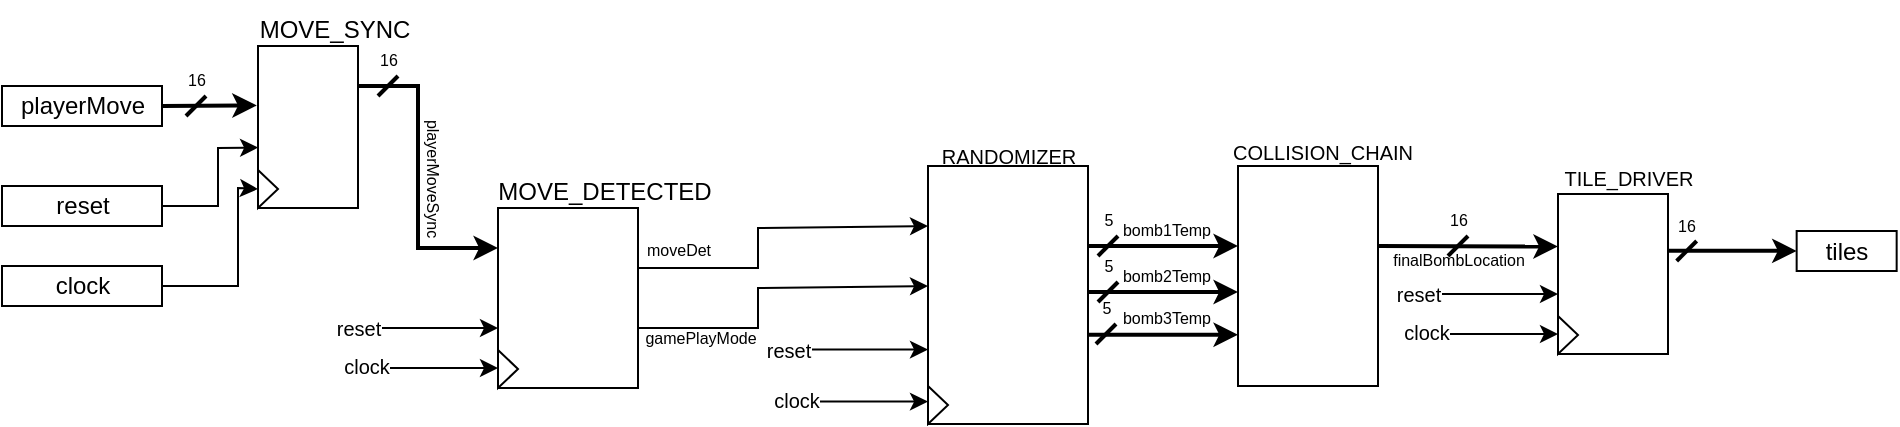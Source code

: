 <mxfile>
    <diagram id="KhUCfNvhIDTQsZcqQasR" name="Page-1">
        <mxGraphModel dx="1810" dy="1298" grid="1" gridSize="10" guides="1" tooltips="1" connect="1" arrows="1" fold="1" page="1" pageScale="1" pageWidth="1169" pageHeight="827" background="none" math="0" shadow="0">
            <root>
                <mxCell id="0"/>
                <mxCell id="1" parent="0"/>
                <mxCell id="163" style="edgeStyle=none;html=1;exitX=0;exitY=0;exitDx=80;exitDy=10;exitPerimeter=0;entryX=-0.012;entryY=0.367;entryDx=0;entryDy=0;entryPerimeter=0;strokeWidth=2;" parent="1" source="2" target="162" edge="1">
                    <mxGeometry relative="1" as="geometry"/>
                </mxCell>
                <mxCell id="2" value="playerMove" style="externalPins=0;recursiveResize=0;shadow=0;dashed=0;align=center;html=1;strokeWidth=1;shape=mxgraph.rtl.abstract.entity;container=1;collapsible=0;kind=input;drawPins=0;left=0;right=1;bottom=0;top=0;" parent="1" vertex="1">
                    <mxGeometry x="111" y="350" width="80" height="20" as="geometry"/>
                </mxCell>
                <mxCell id="3" value="tiles" style="externalPins=0;recursiveResize=0;shadow=0;dashed=0;align=center;html=1;strokeWidth=1;shape=mxgraph.rtl.abstract.entity;container=1;collapsible=0;kind=input;drawPins=0;left=0;right=1;bottom=0;top=0;" parent="1" vertex="1">
                    <mxGeometry x="1008.33" y="422.5" width="50" height="20" as="geometry"/>
                </mxCell>
                <mxCell id="176" style="edgeStyle=none;html=1;exitX=0;exitY=0;exitDx=80;exitDy=40;exitPerimeter=0;entryX=0;entryY=0.364;entryDx=0;entryDy=0;entryPerimeter=0;strokeWidth=2;" edge="1" parent="1" source="4" target="175">
                    <mxGeometry relative="1" as="geometry"/>
                </mxCell>
                <mxCell id="181" value="&lt;font style=&quot;font-size: 8px;&quot;&gt;bomb1Temp&lt;/font&gt;" style="edgeLabel;html=1;align=center;verticalAlign=middle;resizable=0;points=[];" vertex="1" connectable="0" parent="176">
                    <mxGeometry x="0.093" y="1" relative="1" as="geometry">
                        <mxPoint x="-2" y="-8" as="offset"/>
                    </mxGeometry>
                </mxCell>
                <mxCell id="4" value="" style="externalPins=0;recursiveResize=0;shadow=0;dashed=0;align=center;html=1;strokeWidth=1;shape=mxgraph.rtl.abstract.entity;container=1;collapsible=0;kind=sequential;drawPins=0;left=3;right=2;bottom=0;top=0;" parent="1" vertex="1">
                    <mxGeometry x="574.0" y="390" width="80" height="129" as="geometry"/>
                </mxCell>
                <mxCell id="53" value="" style="triangle;whiteSpace=wrap;html=1;strokeWidth=1;fontSize=10;fillColor=none;" parent="4" vertex="1">
                    <mxGeometry y="110" width="10" height="19" as="geometry"/>
                </mxCell>
                <mxCell id="160" style="edgeStyle=none;rounded=0;html=1;exitX=0.996;exitY=0.354;exitDx=0;exitDy=0;exitPerimeter=0;strokeWidth=2;fontSize=8;" parent="1" source="5" target="3" edge="1">
                    <mxGeometry relative="1" as="geometry"/>
                </mxCell>
                <mxCell id="5" value="" style="externalPins=0;recursiveResize=0;shadow=0;dashed=0;align=center;html=1;strokeWidth=1;shape=mxgraph.rtl.abstract.entity;container=1;collapsible=0;kind=sequential;drawPins=0;left=3;right=2;bottom=0;top=0;" parent="1" vertex="1">
                    <mxGeometry x="889" y="404" width="55" height="80" as="geometry"/>
                </mxCell>
                <mxCell id="169" style="edgeStyle=none;rounded=0;html=1;exitX=0;exitY=0;exitDx=80;exitDy=10;exitPerimeter=0;entryX=0.001;entryY=0.627;entryDx=0;entryDy=0;entryPerimeter=0;strokeWidth=1;" parent="1" source="14" target="162" edge="1">
                    <mxGeometry relative="1" as="geometry">
                        <Array as="points">
                            <mxPoint x="219" y="410"/>
                            <mxPoint x="219" y="381"/>
                        </Array>
                    </mxGeometry>
                </mxCell>
                <mxCell id="14" value="reset" style="externalPins=0;recursiveResize=0;shadow=0;dashed=0;align=center;html=1;strokeWidth=1;shape=mxgraph.rtl.abstract.entity;container=1;collapsible=0;kind=input;drawPins=0;left=0;right=1;bottom=0;top=0;" parent="1" vertex="1">
                    <mxGeometry x="111" y="400" width="80" height="20" as="geometry"/>
                </mxCell>
                <mxCell id="171" style="edgeStyle=none;rounded=0;html=1;exitX=0;exitY=0;exitDx=80;exitDy=10;exitPerimeter=0;entryX=0;entryY=0.5;entryDx=0;entryDy=0;strokeWidth=1;" parent="1" source="15" target="170" edge="1">
                    <mxGeometry relative="1" as="geometry">
                        <Array as="points">
                            <mxPoint x="229" y="450"/>
                            <mxPoint x="229" y="401"/>
                        </Array>
                    </mxGeometry>
                </mxCell>
                <mxCell id="15" value="clock" style="externalPins=0;recursiveResize=0;shadow=0;dashed=0;align=center;html=1;strokeWidth=1;shape=mxgraph.rtl.abstract.entity;container=1;collapsible=0;kind=input;drawPins=0;left=0;right=1;bottom=0;top=0;" parent="1" vertex="1">
                    <mxGeometry x="111" y="440" width="80" height="20" as="geometry"/>
                </mxCell>
                <mxCell id="128" value="" style="endArrow=classic;html=1;rounded=0;strokeWidth=1;fontSize=10;" parent="1" edge="1">
                    <mxGeometry width="50" height="50" relative="1" as="geometry">
                        <mxPoint x="516" y="481.81" as="sourcePoint"/>
                        <mxPoint x="574.0" y="481.81" as="targetPoint"/>
                    </mxGeometry>
                </mxCell>
                <mxCell id="129" value="reset" style="edgeLabel;html=1;align=center;verticalAlign=middle;resizable=0;points=[];fontSize=10;" parent="128" vertex="1" connectable="0">
                    <mxGeometry x="0.159" y="1" relative="1" as="geometry">
                        <mxPoint x="-46" y="1" as="offset"/>
                    </mxGeometry>
                </mxCell>
                <mxCell id="130" value="" style="endArrow=classic;html=1;rounded=0;strokeWidth=1;fontSize=10;" parent="1" edge="1">
                    <mxGeometry width="50" height="50" relative="1" as="geometry">
                        <mxPoint x="512" y="507.81" as="sourcePoint"/>
                        <mxPoint x="574.0" y="507.81" as="targetPoint"/>
                    </mxGeometry>
                </mxCell>
                <mxCell id="131" value="clock" style="edgeLabel;html=1;align=center;verticalAlign=middle;resizable=0;points=[];fontSize=10;" parent="130" vertex="1" connectable="0">
                    <mxGeometry x="0.245" y="-1" relative="1" as="geometry">
                        <mxPoint x="-43" y="-2" as="offset"/>
                    </mxGeometry>
                </mxCell>
                <mxCell id="132" value="RANDOMIZER" style="text;html=1;align=center;verticalAlign=middle;resizable=0;points=[];autosize=1;strokeColor=none;fillColor=none;fontSize=10;" parent="1" vertex="1">
                    <mxGeometry x="569.0" y="370" width="90" height="30" as="geometry"/>
                </mxCell>
                <mxCell id="134" value="TILE_DRIVER" style="text;html=1;align=center;verticalAlign=middle;resizable=0;points=[];autosize=1;strokeColor=none;fillColor=none;fontSize=10;" parent="1" vertex="1">
                    <mxGeometry x="879" y="381" width="90" height="30" as="geometry"/>
                </mxCell>
                <mxCell id="154" value="&lt;font style=&quot;font-size: 8px;&quot;&gt;moveDet&lt;/font&gt;" style="edgeStyle=none;rounded=0;html=1;exitX=0;exitY=0;exitDx=70;exitDy=30;exitPerimeter=0;entryX=0;entryY=0;entryDx=0;entryDy=30;entryPerimeter=0;strokeWidth=1;" parent="1" source="137" target="4" edge="1">
                    <mxGeometry x="-0.758" y="10" relative="1" as="geometry">
                        <Array as="points">
                            <mxPoint x="489" y="441"/>
                            <mxPoint x="489" y="421"/>
                        </Array>
                        <mxPoint as="offset"/>
                    </mxGeometry>
                </mxCell>
                <mxCell id="155" style="edgeStyle=none;rounded=0;html=1;entryX=0;entryY=0;entryDx=0;entryDy=60;entryPerimeter=0;strokeWidth=1;fontSize=8;exitX=0;exitY=0;exitDx=70;exitDy=60;exitPerimeter=0;" parent="1" source="137" target="4" edge="1">
                    <mxGeometry relative="1" as="geometry">
                        <mxPoint x="469" y="461" as="sourcePoint"/>
                        <Array as="points">
                            <mxPoint x="489" y="471"/>
                            <mxPoint x="489" y="451"/>
                        </Array>
                    </mxGeometry>
                </mxCell>
                <mxCell id="156" value="gamePlayMode" style="edgeLabel;html=1;align=center;verticalAlign=middle;resizable=0;points=[];fontSize=8;" parent="155" vertex="1" connectable="0">
                    <mxGeometry x="-0.486" y="-2" relative="1" as="geometry">
                        <mxPoint x="-12" y="3" as="offset"/>
                    </mxGeometry>
                </mxCell>
                <mxCell id="137" value="" style="externalPins=0;recursiveResize=0;shadow=0;dashed=0;align=center;html=1;strokeWidth=1;shape=mxgraph.rtl.abstract.entity;container=1;collapsible=0;kind=sequential;drawPins=0;left=3;right=2;bottom=0;top=0;" parent="1" vertex="1">
                    <mxGeometry x="359" y="411" width="70" height="90" as="geometry"/>
                </mxCell>
                <mxCell id="138" value="" style="triangle;whiteSpace=wrap;html=1;strokeWidth=1;fontSize=10;fillColor=none;" parent="137" vertex="1">
                    <mxGeometry y="71" width="10" height="19" as="geometry"/>
                </mxCell>
                <mxCell id="139" value="" style="endArrow=classic;html=1;rounded=0;strokeWidth=1;fontSize=10;" parent="1" edge="1">
                    <mxGeometry width="50" height="50" relative="1" as="geometry">
                        <mxPoint x="301" y="471.0" as="sourcePoint"/>
                        <mxPoint x="359" y="471.0" as="targetPoint"/>
                    </mxGeometry>
                </mxCell>
                <mxCell id="140" value="reset" style="edgeLabel;html=1;align=center;verticalAlign=middle;resizable=0;points=[];fontSize=10;" parent="139" vertex="1" connectable="0">
                    <mxGeometry x="0.159" y="1" relative="1" as="geometry">
                        <mxPoint x="-46" y="1" as="offset"/>
                    </mxGeometry>
                </mxCell>
                <mxCell id="141" value="" style="endArrow=classic;html=1;rounded=0;strokeWidth=1;fontSize=10;" parent="1" edge="1">
                    <mxGeometry width="50" height="50" relative="1" as="geometry">
                        <mxPoint x="297" y="491" as="sourcePoint"/>
                        <mxPoint x="359" y="491" as="targetPoint"/>
                    </mxGeometry>
                </mxCell>
                <mxCell id="142" value="clock" style="edgeLabel;html=1;align=center;verticalAlign=middle;resizable=0;points=[];fontSize=10;" parent="141" vertex="1" connectable="0">
                    <mxGeometry x="0.245" y="-1" relative="1" as="geometry">
                        <mxPoint x="-43" y="-2" as="offset"/>
                    </mxGeometry>
                </mxCell>
                <mxCell id="145" value="" style="triangle;whiteSpace=wrap;html=1;strokeWidth=1;fontSize=10;fillColor=none;" parent="1" vertex="1">
                    <mxGeometry x="889" y="465" width="10" height="19" as="geometry"/>
                </mxCell>
                <mxCell id="146" value="" style="endArrow=classic;html=1;rounded=0;strokeWidth=1;fontSize=10;" parent="1" edge="1">
                    <mxGeometry width="50" height="50" relative="1" as="geometry">
                        <mxPoint x="831" y="454.0" as="sourcePoint"/>
                        <mxPoint x="889" y="454.0" as="targetPoint"/>
                    </mxGeometry>
                </mxCell>
                <mxCell id="147" value="reset" style="edgeLabel;html=1;align=center;verticalAlign=middle;resizable=0;points=[];fontSize=10;" parent="146" vertex="1" connectable="0">
                    <mxGeometry x="0.159" y="1" relative="1" as="geometry">
                        <mxPoint x="-46" y="1" as="offset"/>
                    </mxGeometry>
                </mxCell>
                <mxCell id="148" value="" style="endArrow=classic;html=1;rounded=0;strokeWidth=1;fontSize=10;" parent="1" edge="1">
                    <mxGeometry width="50" height="50" relative="1" as="geometry">
                        <mxPoint x="827" y="474" as="sourcePoint"/>
                        <mxPoint x="889" y="474" as="targetPoint"/>
                    </mxGeometry>
                </mxCell>
                <mxCell id="149" value="clock" style="edgeLabel;html=1;align=center;verticalAlign=middle;resizable=0;points=[];fontSize=10;" parent="148" vertex="1" connectable="0">
                    <mxGeometry x="0.245" y="-1" relative="1" as="geometry">
                        <mxPoint x="-43" y="-2" as="offset"/>
                    </mxGeometry>
                </mxCell>
                <mxCell id="153" value="MOVE_DETECTED" style="text;html=1;align=center;verticalAlign=middle;resizable=0;points=[];autosize=1;strokeColor=none;fillColor=none;" parent="1" vertex="1">
                    <mxGeometry x="347" y="388" width="130" height="30" as="geometry"/>
                </mxCell>
                <mxCell id="161" value="16" style="verticalLabelPosition=top;shadow=0;dashed=0;align=center;html=1;verticalAlign=bottom;shape=mxgraph.electrical.transmission.bus_width;pointerEvents=1;fontSize=8;strokeWidth=2;labelPosition=center;" parent="1" vertex="1">
                    <mxGeometry x="948.33" y="427.5" width="10" height="10" as="geometry"/>
                </mxCell>
                <mxCell id="167" style="edgeStyle=none;html=1;exitX=0;exitY=0;exitDx=50;exitDy=20;exitPerimeter=0;entryX=0;entryY=0;entryDx=0;entryDy=20;entryPerimeter=0;rounded=0;strokeWidth=2;" parent="1" source="162" target="137" edge="1">
                    <mxGeometry relative="1" as="geometry">
                        <Array as="points">
                            <mxPoint x="319" y="350"/>
                            <mxPoint x="319" y="431"/>
                        </Array>
                    </mxGeometry>
                </mxCell>
                <mxCell id="174" value="&lt;font style=&quot;font-size: 8px;&quot;&gt;playerMoveSync&lt;/font&gt;" style="edgeLabel;html=1;align=center;verticalAlign=middle;resizable=0;points=[];rotation=90;" parent="167" vertex="1" connectable="0">
                    <mxGeometry relative="1" as="geometry">
                        <mxPoint x="9" as="offset"/>
                    </mxGeometry>
                </mxCell>
                <mxCell id="162" value="" style="externalPins=0;recursiveResize=0;shadow=0;dashed=0;align=center;html=1;strokeWidth=1;shape=mxgraph.rtl.abstract.entity;container=1;collapsible=0;kind=sequential;drawPins=0;left=3;right=2;bottom=0;top=0;" parent="1" vertex="1">
                    <mxGeometry x="239" y="330" width="50" height="81" as="geometry"/>
                </mxCell>
                <mxCell id="170" value="" style="triangle;whiteSpace=wrap;html=1;strokeWidth=1;fontSize=10;fillColor=none;" parent="162" vertex="1">
                    <mxGeometry y="62" width="10" height="19" as="geometry"/>
                </mxCell>
                <mxCell id="168" value="MOVE_SYNC" style="text;html=1;align=center;verticalAlign=middle;resizable=0;points=[];autosize=1;strokeColor=none;fillColor=none;" parent="1" vertex="1">
                    <mxGeometry x="227" y="307" width="100" height="30" as="geometry"/>
                </mxCell>
                <mxCell id="172" value="16" style="verticalLabelPosition=top;shadow=0;dashed=0;align=center;html=1;verticalAlign=bottom;shape=mxgraph.electrical.transmission.bus_width;pointerEvents=1;fontSize=8;strokeWidth=2;labelPosition=center;" parent="1" vertex="1">
                    <mxGeometry x="203" y="355" width="10" height="10" as="geometry"/>
                </mxCell>
                <mxCell id="173" value="16" style="verticalLabelPosition=top;shadow=0;dashed=0;align=center;html=1;verticalAlign=bottom;shape=mxgraph.electrical.transmission.bus_width;pointerEvents=1;fontSize=8;strokeWidth=2;labelPosition=center;" parent="1" vertex="1">
                    <mxGeometry x="299" y="345" width="10" height="10" as="geometry"/>
                </mxCell>
                <mxCell id="188" style="edgeStyle=none;html=1;exitX=0;exitY=0;exitDx=70;exitDy=40;exitPerimeter=0;entryX=-0.001;entryY=0.328;entryDx=0;entryDy=0;entryPerimeter=0;strokeWidth=2;fontSize=10;" edge="1" parent="1" source="175" target="5">
                    <mxGeometry relative="1" as="geometry"/>
                </mxCell>
                <mxCell id="189" value="finalBombLocation" style="edgeLabel;html=1;align=center;verticalAlign=middle;resizable=0;points=[];fontSize=8;" vertex="1" connectable="0" parent="188">
                    <mxGeometry x="-0.586" relative="1" as="geometry">
                        <mxPoint x="21" y="7" as="offset"/>
                    </mxGeometry>
                </mxCell>
                <mxCell id="175" value="" style="externalPins=0;recursiveResize=0;shadow=0;dashed=0;align=center;html=1;strokeWidth=1;shape=mxgraph.rtl.abstract.entity;container=1;collapsible=0;kind=sequential;drawPins=0;left=3;right=2;bottom=0;top=0;" vertex="1" parent="1">
                    <mxGeometry x="729" y="390" width="70" height="110" as="geometry"/>
                </mxCell>
                <mxCell id="179" style="edgeStyle=none;html=1;exitX=0;exitY=0;exitDx=80;exitDy=40;exitPerimeter=0;entryX=0;entryY=0.364;entryDx=0;entryDy=0;entryPerimeter=0;strokeWidth=2;" edge="1" parent="1">
                    <mxGeometry relative="1" as="geometry">
                        <mxPoint x="654" y="453" as="sourcePoint"/>
                        <mxPoint x="729" y="453" as="targetPoint"/>
                    </mxGeometry>
                </mxCell>
                <mxCell id="182" value="bomb2Temp" style="edgeLabel;html=1;align=center;verticalAlign=middle;resizable=0;points=[];fontSize=8;" vertex="1" connectable="0" parent="179">
                    <mxGeometry x="0.244" y="1" relative="1" as="geometry">
                        <mxPoint x="-8" y="-7" as="offset"/>
                    </mxGeometry>
                </mxCell>
                <mxCell id="180" style="edgeStyle=none;html=1;exitX=0;exitY=0;exitDx=80;exitDy=40;exitPerimeter=0;entryX=0;entryY=0.364;entryDx=0;entryDy=0;entryPerimeter=0;strokeWidth=2;" edge="1" parent="1">
                    <mxGeometry relative="1" as="geometry">
                        <mxPoint x="654" y="474.33" as="sourcePoint"/>
                        <mxPoint x="729" y="474.37" as="targetPoint"/>
                    </mxGeometry>
                </mxCell>
                <mxCell id="183" value="bomb3Temp" style="edgeLabel;html=1;align=center;verticalAlign=middle;resizable=0;points=[];fontSize=8;" vertex="1" connectable="0" parent="180">
                    <mxGeometry x="0.413" relative="1" as="geometry">
                        <mxPoint x="-14" y="-9" as="offset"/>
                    </mxGeometry>
                </mxCell>
                <mxCell id="184" value="5" style="verticalLabelPosition=top;shadow=0;dashed=0;align=center;html=1;verticalAlign=bottom;shape=mxgraph.electrical.transmission.bus_width;pointerEvents=1;fontSize=8;strokeWidth=2;labelPosition=center;" vertex="1" parent="1">
                    <mxGeometry x="659" y="425" width="10" height="10" as="geometry"/>
                </mxCell>
                <mxCell id="185" value="5" style="verticalLabelPosition=top;shadow=0;dashed=0;align=center;html=1;verticalAlign=bottom;shape=mxgraph.electrical.transmission.bus_width;pointerEvents=1;fontSize=8;strokeWidth=2;labelPosition=center;" vertex="1" parent="1">
                    <mxGeometry x="659" y="448" width="10" height="10" as="geometry"/>
                </mxCell>
                <mxCell id="186" value="5" style="verticalLabelPosition=top;shadow=0;dashed=0;align=center;html=1;verticalAlign=bottom;shape=mxgraph.electrical.transmission.bus_width;pointerEvents=1;fontSize=8;strokeWidth=2;labelPosition=center;" vertex="1" parent="1">
                    <mxGeometry x="658" y="469" width="10" height="10" as="geometry"/>
                </mxCell>
                <mxCell id="187" value="&lt;font style=&quot;font-size: 10px;&quot;&gt;COLLISION_CHAIN&lt;/font&gt;" style="text;html=1;align=center;verticalAlign=middle;resizable=0;points=[];autosize=1;strokeColor=none;fillColor=none;fontSize=8;" vertex="1" parent="1">
                    <mxGeometry x="716" y="368" width="110" height="30" as="geometry"/>
                </mxCell>
                <mxCell id="190" value="16" style="verticalLabelPosition=top;shadow=0;dashed=0;align=center;html=1;verticalAlign=bottom;shape=mxgraph.electrical.transmission.bus_width;pointerEvents=1;strokeWidth=2;fontSize=8;labelPosition=center;" vertex="1" parent="1">
                    <mxGeometry x="834" y="425" width="10" height="10" as="geometry"/>
                </mxCell>
            </root>
        </mxGraphModel>
    </diagram>
</mxfile>